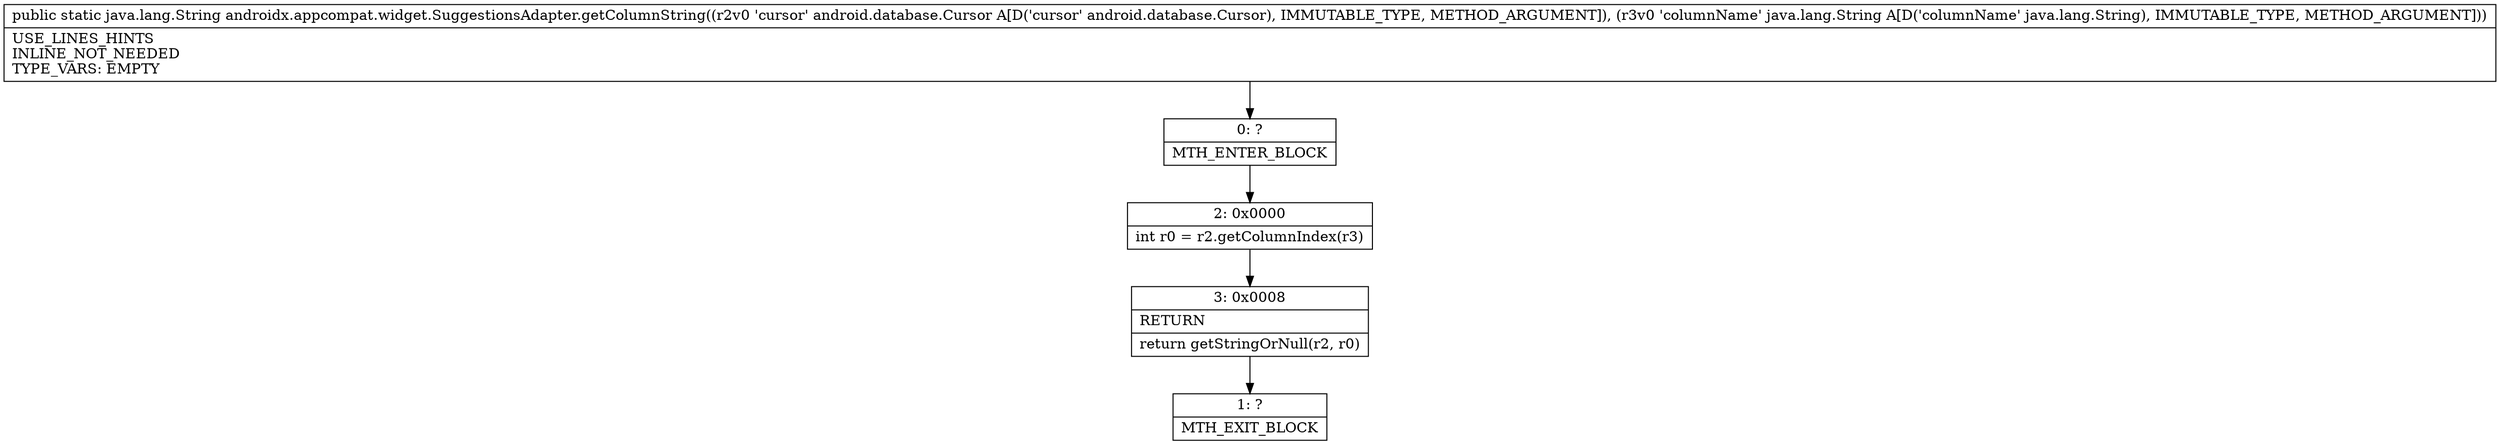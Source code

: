 digraph "CFG forandroidx.appcompat.widget.SuggestionsAdapter.getColumnString(Landroid\/database\/Cursor;Ljava\/lang\/String;)Ljava\/lang\/String;" {
Node_0 [shape=record,label="{0\:\ ?|MTH_ENTER_BLOCK\l}"];
Node_2 [shape=record,label="{2\:\ 0x0000|int r0 = r2.getColumnIndex(r3)\l}"];
Node_3 [shape=record,label="{3\:\ 0x0008|RETURN\l|return getStringOrNull(r2, r0)\l}"];
Node_1 [shape=record,label="{1\:\ ?|MTH_EXIT_BLOCK\l}"];
MethodNode[shape=record,label="{public static java.lang.String androidx.appcompat.widget.SuggestionsAdapter.getColumnString((r2v0 'cursor' android.database.Cursor A[D('cursor' android.database.Cursor), IMMUTABLE_TYPE, METHOD_ARGUMENT]), (r3v0 'columnName' java.lang.String A[D('columnName' java.lang.String), IMMUTABLE_TYPE, METHOD_ARGUMENT]))  | USE_LINES_HINTS\lINLINE_NOT_NEEDED\lTYPE_VARS: EMPTY\l}"];
MethodNode -> Node_0;Node_0 -> Node_2;
Node_2 -> Node_3;
Node_3 -> Node_1;
}

